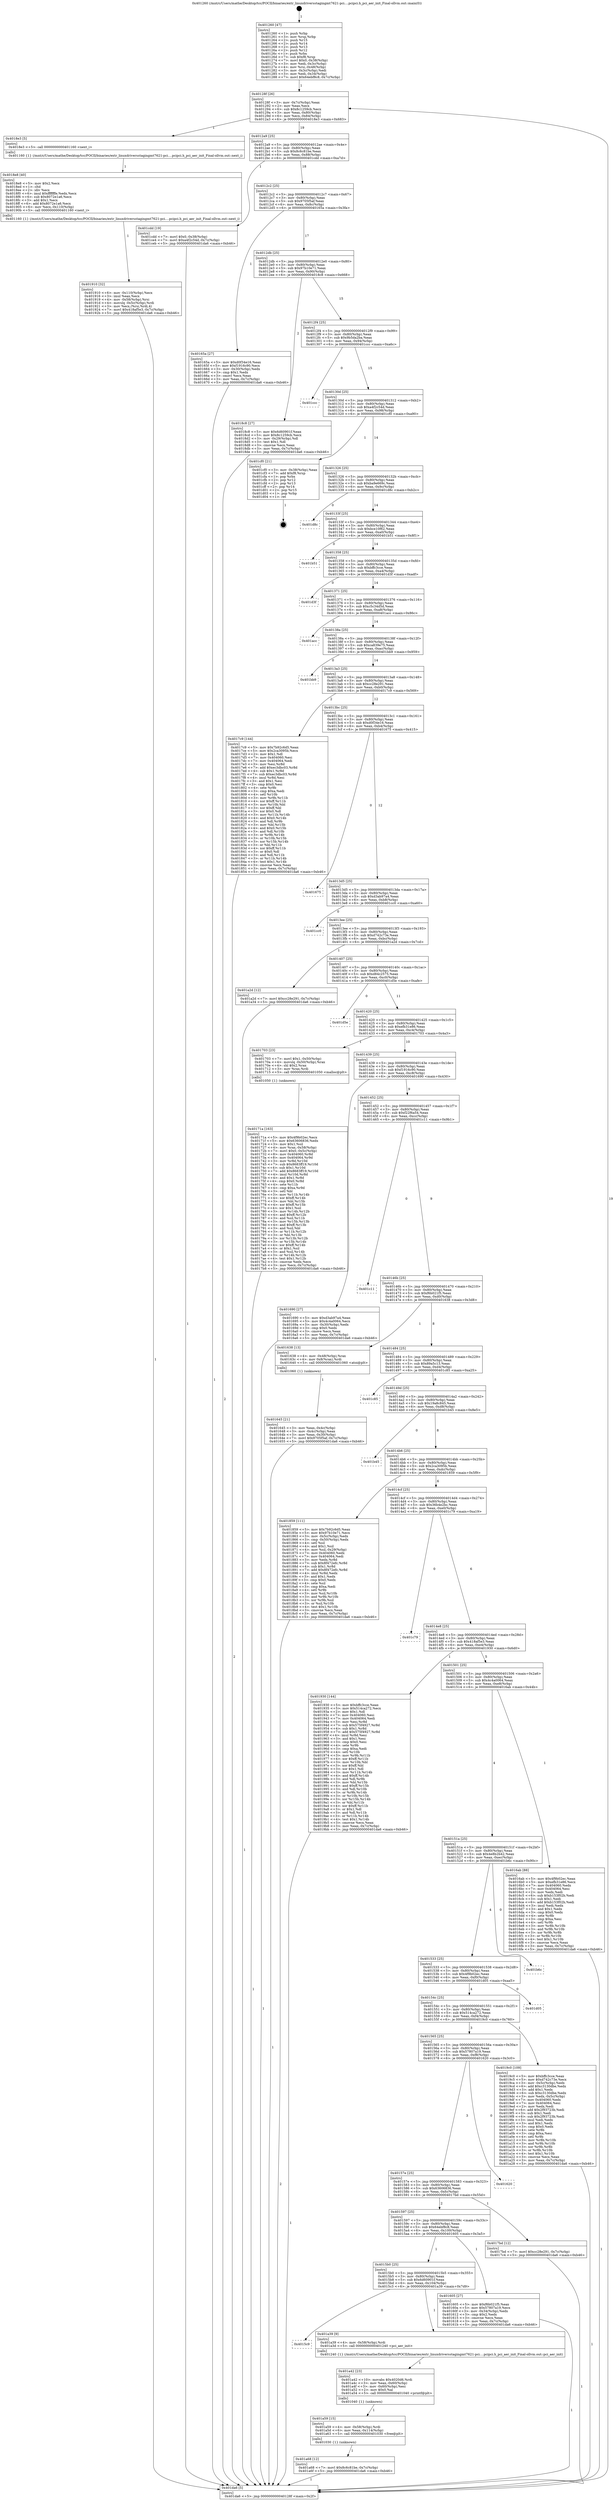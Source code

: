 digraph "0x401260" {
  label = "0x401260 (/mnt/c/Users/mathe/Desktop/tcc/POCII/binaries/extr_linuxdriversstagingmt7621-pci....pcipci.h_pci_aer_init_Final-ollvm.out::main(0))"
  labelloc = "t"
  node[shape=record]

  Entry [label="",width=0.3,height=0.3,shape=circle,fillcolor=black,style=filled]
  "0x40128f" [label="{
     0x40128f [26]\l
     | [instrs]\l
     &nbsp;&nbsp;0x40128f \<+3\>: mov -0x7c(%rbp),%eax\l
     &nbsp;&nbsp;0x401292 \<+2\>: mov %eax,%ecx\l
     &nbsp;&nbsp;0x401294 \<+6\>: sub $0x8c1259cb,%ecx\l
     &nbsp;&nbsp;0x40129a \<+3\>: mov %eax,-0x80(%rbp)\l
     &nbsp;&nbsp;0x40129d \<+6\>: mov %ecx,-0x84(%rbp)\l
     &nbsp;&nbsp;0x4012a3 \<+6\>: je 00000000004018e3 \<main+0x683\>\l
  }"]
  "0x4018e3" [label="{
     0x4018e3 [5]\l
     | [instrs]\l
     &nbsp;&nbsp;0x4018e3 \<+5\>: call 0000000000401160 \<next_i\>\l
     | [calls]\l
     &nbsp;&nbsp;0x401160 \{1\} (/mnt/c/Users/mathe/Desktop/tcc/POCII/binaries/extr_linuxdriversstagingmt7621-pci....pcipci.h_pci_aer_init_Final-ollvm.out::next_i)\l
  }"]
  "0x4012a9" [label="{
     0x4012a9 [25]\l
     | [instrs]\l
     &nbsp;&nbsp;0x4012a9 \<+5\>: jmp 00000000004012ae \<main+0x4e\>\l
     &nbsp;&nbsp;0x4012ae \<+3\>: mov -0x80(%rbp),%eax\l
     &nbsp;&nbsp;0x4012b1 \<+5\>: sub $0x8c6c81be,%eax\l
     &nbsp;&nbsp;0x4012b6 \<+6\>: mov %eax,-0x88(%rbp)\l
     &nbsp;&nbsp;0x4012bc \<+6\>: je 0000000000401cdd \<main+0xa7d\>\l
  }"]
  Exit [label="",width=0.3,height=0.3,shape=circle,fillcolor=black,style=filled,peripheries=2]
  "0x401cdd" [label="{
     0x401cdd [19]\l
     | [instrs]\l
     &nbsp;&nbsp;0x401cdd \<+7\>: movl $0x0,-0x38(%rbp)\l
     &nbsp;&nbsp;0x401ce4 \<+7\>: movl $0xa4f2c54d,-0x7c(%rbp)\l
     &nbsp;&nbsp;0x401ceb \<+5\>: jmp 0000000000401da6 \<main+0xb46\>\l
  }"]
  "0x4012c2" [label="{
     0x4012c2 [25]\l
     | [instrs]\l
     &nbsp;&nbsp;0x4012c2 \<+5\>: jmp 00000000004012c7 \<main+0x67\>\l
     &nbsp;&nbsp;0x4012c7 \<+3\>: mov -0x80(%rbp),%eax\l
     &nbsp;&nbsp;0x4012ca \<+5\>: sub $0x9705f5af,%eax\l
     &nbsp;&nbsp;0x4012cf \<+6\>: mov %eax,-0x8c(%rbp)\l
     &nbsp;&nbsp;0x4012d5 \<+6\>: je 000000000040165a \<main+0x3fa\>\l
  }"]
  "0x401a68" [label="{
     0x401a68 [12]\l
     | [instrs]\l
     &nbsp;&nbsp;0x401a68 \<+7\>: movl $0x8c6c81be,-0x7c(%rbp)\l
     &nbsp;&nbsp;0x401a6f \<+5\>: jmp 0000000000401da6 \<main+0xb46\>\l
  }"]
  "0x40165a" [label="{
     0x40165a [27]\l
     | [instrs]\l
     &nbsp;&nbsp;0x40165a \<+5\>: mov $0xd0f34e16,%eax\l
     &nbsp;&nbsp;0x40165f \<+5\>: mov $0xf1916c90,%ecx\l
     &nbsp;&nbsp;0x401664 \<+3\>: mov -0x30(%rbp),%edx\l
     &nbsp;&nbsp;0x401667 \<+3\>: cmp $0x1,%edx\l
     &nbsp;&nbsp;0x40166a \<+3\>: cmovl %ecx,%eax\l
     &nbsp;&nbsp;0x40166d \<+3\>: mov %eax,-0x7c(%rbp)\l
     &nbsp;&nbsp;0x401670 \<+5\>: jmp 0000000000401da6 \<main+0xb46\>\l
  }"]
  "0x4012db" [label="{
     0x4012db [25]\l
     | [instrs]\l
     &nbsp;&nbsp;0x4012db \<+5\>: jmp 00000000004012e0 \<main+0x80\>\l
     &nbsp;&nbsp;0x4012e0 \<+3\>: mov -0x80(%rbp),%eax\l
     &nbsp;&nbsp;0x4012e3 \<+5\>: sub $0x97b10e71,%eax\l
     &nbsp;&nbsp;0x4012e8 \<+6\>: mov %eax,-0x90(%rbp)\l
     &nbsp;&nbsp;0x4012ee \<+6\>: je 00000000004018c8 \<main+0x668\>\l
  }"]
  "0x401a59" [label="{
     0x401a59 [15]\l
     | [instrs]\l
     &nbsp;&nbsp;0x401a59 \<+4\>: mov -0x58(%rbp),%rdi\l
     &nbsp;&nbsp;0x401a5d \<+6\>: mov %eax,-0x114(%rbp)\l
     &nbsp;&nbsp;0x401a63 \<+5\>: call 0000000000401030 \<free@plt\>\l
     | [calls]\l
     &nbsp;&nbsp;0x401030 \{1\} (unknown)\l
  }"]
  "0x4018c8" [label="{
     0x4018c8 [27]\l
     | [instrs]\l
     &nbsp;&nbsp;0x4018c8 \<+5\>: mov $0x6d60901f,%eax\l
     &nbsp;&nbsp;0x4018cd \<+5\>: mov $0x8c1259cb,%ecx\l
     &nbsp;&nbsp;0x4018d2 \<+3\>: mov -0x29(%rbp),%dl\l
     &nbsp;&nbsp;0x4018d5 \<+3\>: test $0x1,%dl\l
     &nbsp;&nbsp;0x4018d8 \<+3\>: cmovne %ecx,%eax\l
     &nbsp;&nbsp;0x4018db \<+3\>: mov %eax,-0x7c(%rbp)\l
     &nbsp;&nbsp;0x4018de \<+5\>: jmp 0000000000401da6 \<main+0xb46\>\l
  }"]
  "0x4012f4" [label="{
     0x4012f4 [25]\l
     | [instrs]\l
     &nbsp;&nbsp;0x4012f4 \<+5\>: jmp 00000000004012f9 \<main+0x99\>\l
     &nbsp;&nbsp;0x4012f9 \<+3\>: mov -0x80(%rbp),%eax\l
     &nbsp;&nbsp;0x4012fc \<+5\>: sub $0x9b5da2ba,%eax\l
     &nbsp;&nbsp;0x401301 \<+6\>: mov %eax,-0x94(%rbp)\l
     &nbsp;&nbsp;0x401307 \<+6\>: je 0000000000401ccc \<main+0xa6c\>\l
  }"]
  "0x401a42" [label="{
     0x401a42 [23]\l
     | [instrs]\l
     &nbsp;&nbsp;0x401a42 \<+10\>: movabs $0x4020d6,%rdi\l
     &nbsp;&nbsp;0x401a4c \<+3\>: mov %eax,-0x60(%rbp)\l
     &nbsp;&nbsp;0x401a4f \<+3\>: mov -0x60(%rbp),%esi\l
     &nbsp;&nbsp;0x401a52 \<+2\>: mov $0x0,%al\l
     &nbsp;&nbsp;0x401a54 \<+5\>: call 0000000000401040 \<printf@plt\>\l
     | [calls]\l
     &nbsp;&nbsp;0x401040 \{1\} (unknown)\l
  }"]
  "0x401ccc" [label="{
     0x401ccc\l
  }", style=dashed]
  "0x40130d" [label="{
     0x40130d [25]\l
     | [instrs]\l
     &nbsp;&nbsp;0x40130d \<+5\>: jmp 0000000000401312 \<main+0xb2\>\l
     &nbsp;&nbsp;0x401312 \<+3\>: mov -0x80(%rbp),%eax\l
     &nbsp;&nbsp;0x401315 \<+5\>: sub $0xa4f2c54d,%eax\l
     &nbsp;&nbsp;0x40131a \<+6\>: mov %eax,-0x98(%rbp)\l
     &nbsp;&nbsp;0x401320 \<+6\>: je 0000000000401cf0 \<main+0xa90\>\l
  }"]
  "0x4015c9" [label="{
     0x4015c9\l
  }", style=dashed]
  "0x401cf0" [label="{
     0x401cf0 [21]\l
     | [instrs]\l
     &nbsp;&nbsp;0x401cf0 \<+3\>: mov -0x38(%rbp),%eax\l
     &nbsp;&nbsp;0x401cf3 \<+7\>: add $0xf8,%rsp\l
     &nbsp;&nbsp;0x401cfa \<+1\>: pop %rbx\l
     &nbsp;&nbsp;0x401cfb \<+2\>: pop %r12\l
     &nbsp;&nbsp;0x401cfd \<+2\>: pop %r13\l
     &nbsp;&nbsp;0x401cff \<+2\>: pop %r14\l
     &nbsp;&nbsp;0x401d01 \<+2\>: pop %r15\l
     &nbsp;&nbsp;0x401d03 \<+1\>: pop %rbp\l
     &nbsp;&nbsp;0x401d04 \<+1\>: ret\l
  }"]
  "0x401326" [label="{
     0x401326 [25]\l
     | [instrs]\l
     &nbsp;&nbsp;0x401326 \<+5\>: jmp 000000000040132b \<main+0xcb\>\l
     &nbsp;&nbsp;0x40132b \<+3\>: mov -0x80(%rbp),%eax\l
     &nbsp;&nbsp;0x40132e \<+5\>: sub $0xba9e669c,%eax\l
     &nbsp;&nbsp;0x401333 \<+6\>: mov %eax,-0x9c(%rbp)\l
     &nbsp;&nbsp;0x401339 \<+6\>: je 0000000000401d8c \<main+0xb2c\>\l
  }"]
  "0x401a39" [label="{
     0x401a39 [9]\l
     | [instrs]\l
     &nbsp;&nbsp;0x401a39 \<+4\>: mov -0x58(%rbp),%rdi\l
     &nbsp;&nbsp;0x401a3d \<+5\>: call 0000000000401240 \<pci_aer_init\>\l
     | [calls]\l
     &nbsp;&nbsp;0x401240 \{1\} (/mnt/c/Users/mathe/Desktop/tcc/POCII/binaries/extr_linuxdriversstagingmt7621-pci....pcipci.h_pci_aer_init_Final-ollvm.out::pci_aer_init)\l
  }"]
  "0x401d8c" [label="{
     0x401d8c\l
  }", style=dashed]
  "0x40133f" [label="{
     0x40133f [25]\l
     | [instrs]\l
     &nbsp;&nbsp;0x40133f \<+5\>: jmp 0000000000401344 \<main+0xe4\>\l
     &nbsp;&nbsp;0x401344 \<+3\>: mov -0x80(%rbp),%eax\l
     &nbsp;&nbsp;0x401347 \<+5\>: sub $0xbce10f62,%eax\l
     &nbsp;&nbsp;0x40134c \<+6\>: mov %eax,-0xa0(%rbp)\l
     &nbsp;&nbsp;0x401352 \<+6\>: je 0000000000401b51 \<main+0x8f1\>\l
  }"]
  "0x401910" [label="{
     0x401910 [32]\l
     | [instrs]\l
     &nbsp;&nbsp;0x401910 \<+6\>: mov -0x110(%rbp),%ecx\l
     &nbsp;&nbsp;0x401916 \<+3\>: imul %eax,%ecx\l
     &nbsp;&nbsp;0x401919 \<+4\>: mov -0x58(%rbp),%rsi\l
     &nbsp;&nbsp;0x40191d \<+4\>: movslq -0x5c(%rbp),%rdi\l
     &nbsp;&nbsp;0x401921 \<+3\>: mov %ecx,(%rsi,%rdi,4)\l
     &nbsp;&nbsp;0x401924 \<+7\>: movl $0x418af5e3,-0x7c(%rbp)\l
     &nbsp;&nbsp;0x40192b \<+5\>: jmp 0000000000401da6 \<main+0xb46\>\l
  }"]
  "0x401b51" [label="{
     0x401b51\l
  }", style=dashed]
  "0x401358" [label="{
     0x401358 [25]\l
     | [instrs]\l
     &nbsp;&nbsp;0x401358 \<+5\>: jmp 000000000040135d \<main+0xfd\>\l
     &nbsp;&nbsp;0x40135d \<+3\>: mov -0x80(%rbp),%eax\l
     &nbsp;&nbsp;0x401360 \<+5\>: sub $0xbffc3cce,%eax\l
     &nbsp;&nbsp;0x401365 \<+6\>: mov %eax,-0xa4(%rbp)\l
     &nbsp;&nbsp;0x40136b \<+6\>: je 0000000000401d3f \<main+0xadf\>\l
  }"]
  "0x4018e8" [label="{
     0x4018e8 [40]\l
     | [instrs]\l
     &nbsp;&nbsp;0x4018e8 \<+5\>: mov $0x2,%ecx\l
     &nbsp;&nbsp;0x4018ed \<+1\>: cltd\l
     &nbsp;&nbsp;0x4018ee \<+2\>: idiv %ecx\l
     &nbsp;&nbsp;0x4018f0 \<+6\>: imul $0xfffffffe,%edx,%ecx\l
     &nbsp;&nbsp;0x4018f6 \<+6\>: sub $0x8072e1a6,%ecx\l
     &nbsp;&nbsp;0x4018fc \<+3\>: add $0x1,%ecx\l
     &nbsp;&nbsp;0x4018ff \<+6\>: add $0x8072e1a6,%ecx\l
     &nbsp;&nbsp;0x401905 \<+6\>: mov %ecx,-0x110(%rbp)\l
     &nbsp;&nbsp;0x40190b \<+5\>: call 0000000000401160 \<next_i\>\l
     | [calls]\l
     &nbsp;&nbsp;0x401160 \{1\} (/mnt/c/Users/mathe/Desktop/tcc/POCII/binaries/extr_linuxdriversstagingmt7621-pci....pcipci.h_pci_aer_init_Final-ollvm.out::next_i)\l
  }"]
  "0x401d3f" [label="{
     0x401d3f\l
  }", style=dashed]
  "0x401371" [label="{
     0x401371 [25]\l
     | [instrs]\l
     &nbsp;&nbsp;0x401371 \<+5\>: jmp 0000000000401376 \<main+0x116\>\l
     &nbsp;&nbsp;0x401376 \<+3\>: mov -0x80(%rbp),%eax\l
     &nbsp;&nbsp;0x401379 \<+5\>: sub $0xc5c34d5d,%eax\l
     &nbsp;&nbsp;0x40137e \<+6\>: mov %eax,-0xa8(%rbp)\l
     &nbsp;&nbsp;0x401384 \<+6\>: je 0000000000401acc \<main+0x86c\>\l
  }"]
  "0x40171a" [label="{
     0x40171a [163]\l
     | [instrs]\l
     &nbsp;&nbsp;0x40171a \<+5\>: mov $0x4f9b02ec,%ecx\l
     &nbsp;&nbsp;0x40171f \<+5\>: mov $0x63606836,%edx\l
     &nbsp;&nbsp;0x401724 \<+3\>: mov $0x1,%sil\l
     &nbsp;&nbsp;0x401727 \<+4\>: mov %rax,-0x58(%rbp)\l
     &nbsp;&nbsp;0x40172b \<+7\>: movl $0x0,-0x5c(%rbp)\l
     &nbsp;&nbsp;0x401732 \<+8\>: mov 0x404060,%r8d\l
     &nbsp;&nbsp;0x40173a \<+8\>: mov 0x404064,%r9d\l
     &nbsp;&nbsp;0x401742 \<+3\>: mov %r8d,%r10d\l
     &nbsp;&nbsp;0x401745 \<+7\>: sub $0x8683ff19,%r10d\l
     &nbsp;&nbsp;0x40174c \<+4\>: sub $0x1,%r10d\l
     &nbsp;&nbsp;0x401750 \<+7\>: add $0x8683ff19,%r10d\l
     &nbsp;&nbsp;0x401757 \<+4\>: imul %r10d,%r8d\l
     &nbsp;&nbsp;0x40175b \<+4\>: and $0x1,%r8d\l
     &nbsp;&nbsp;0x40175f \<+4\>: cmp $0x0,%r8d\l
     &nbsp;&nbsp;0x401763 \<+4\>: sete %r11b\l
     &nbsp;&nbsp;0x401767 \<+4\>: cmp $0xa,%r9d\l
     &nbsp;&nbsp;0x40176b \<+3\>: setl %bl\l
     &nbsp;&nbsp;0x40176e \<+3\>: mov %r11b,%r14b\l
     &nbsp;&nbsp;0x401771 \<+4\>: xor $0xff,%r14b\l
     &nbsp;&nbsp;0x401775 \<+3\>: mov %bl,%r15b\l
     &nbsp;&nbsp;0x401778 \<+4\>: xor $0xff,%r15b\l
     &nbsp;&nbsp;0x40177c \<+4\>: xor $0x1,%sil\l
     &nbsp;&nbsp;0x401780 \<+3\>: mov %r14b,%r12b\l
     &nbsp;&nbsp;0x401783 \<+4\>: and $0xff,%r12b\l
     &nbsp;&nbsp;0x401787 \<+3\>: and %sil,%r11b\l
     &nbsp;&nbsp;0x40178a \<+3\>: mov %r15b,%r13b\l
     &nbsp;&nbsp;0x40178d \<+4\>: and $0xff,%r13b\l
     &nbsp;&nbsp;0x401791 \<+3\>: and %sil,%bl\l
     &nbsp;&nbsp;0x401794 \<+3\>: or %r11b,%r12b\l
     &nbsp;&nbsp;0x401797 \<+3\>: or %bl,%r13b\l
     &nbsp;&nbsp;0x40179a \<+3\>: xor %r13b,%r12b\l
     &nbsp;&nbsp;0x40179d \<+3\>: or %r15b,%r14b\l
     &nbsp;&nbsp;0x4017a0 \<+4\>: xor $0xff,%r14b\l
     &nbsp;&nbsp;0x4017a4 \<+4\>: or $0x1,%sil\l
     &nbsp;&nbsp;0x4017a8 \<+3\>: and %sil,%r14b\l
     &nbsp;&nbsp;0x4017ab \<+3\>: or %r14b,%r12b\l
     &nbsp;&nbsp;0x4017ae \<+4\>: test $0x1,%r12b\l
     &nbsp;&nbsp;0x4017b2 \<+3\>: cmovne %edx,%ecx\l
     &nbsp;&nbsp;0x4017b5 \<+3\>: mov %ecx,-0x7c(%rbp)\l
     &nbsp;&nbsp;0x4017b8 \<+5\>: jmp 0000000000401da6 \<main+0xb46\>\l
  }"]
  "0x401acc" [label="{
     0x401acc\l
  }", style=dashed]
  "0x40138a" [label="{
     0x40138a [25]\l
     | [instrs]\l
     &nbsp;&nbsp;0x40138a \<+5\>: jmp 000000000040138f \<main+0x12f\>\l
     &nbsp;&nbsp;0x40138f \<+3\>: mov -0x80(%rbp),%eax\l
     &nbsp;&nbsp;0x401392 \<+5\>: sub $0xca839e75,%eax\l
     &nbsp;&nbsp;0x401397 \<+6\>: mov %eax,-0xac(%rbp)\l
     &nbsp;&nbsp;0x40139d \<+6\>: je 0000000000401bb9 \<main+0x959\>\l
  }"]
  "0x401645" [label="{
     0x401645 [21]\l
     | [instrs]\l
     &nbsp;&nbsp;0x401645 \<+3\>: mov %eax,-0x4c(%rbp)\l
     &nbsp;&nbsp;0x401648 \<+3\>: mov -0x4c(%rbp),%eax\l
     &nbsp;&nbsp;0x40164b \<+3\>: mov %eax,-0x30(%rbp)\l
     &nbsp;&nbsp;0x40164e \<+7\>: movl $0x9705f5af,-0x7c(%rbp)\l
     &nbsp;&nbsp;0x401655 \<+5\>: jmp 0000000000401da6 \<main+0xb46\>\l
  }"]
  "0x401bb9" [label="{
     0x401bb9\l
  }", style=dashed]
  "0x4013a3" [label="{
     0x4013a3 [25]\l
     | [instrs]\l
     &nbsp;&nbsp;0x4013a3 \<+5\>: jmp 00000000004013a8 \<main+0x148\>\l
     &nbsp;&nbsp;0x4013a8 \<+3\>: mov -0x80(%rbp),%eax\l
     &nbsp;&nbsp;0x4013ab \<+5\>: sub $0xcc28e291,%eax\l
     &nbsp;&nbsp;0x4013b0 \<+6\>: mov %eax,-0xb0(%rbp)\l
     &nbsp;&nbsp;0x4013b6 \<+6\>: je 00000000004017c9 \<main+0x569\>\l
  }"]
  "0x401260" [label="{
     0x401260 [47]\l
     | [instrs]\l
     &nbsp;&nbsp;0x401260 \<+1\>: push %rbp\l
     &nbsp;&nbsp;0x401261 \<+3\>: mov %rsp,%rbp\l
     &nbsp;&nbsp;0x401264 \<+2\>: push %r15\l
     &nbsp;&nbsp;0x401266 \<+2\>: push %r14\l
     &nbsp;&nbsp;0x401268 \<+2\>: push %r13\l
     &nbsp;&nbsp;0x40126a \<+2\>: push %r12\l
     &nbsp;&nbsp;0x40126c \<+1\>: push %rbx\l
     &nbsp;&nbsp;0x40126d \<+7\>: sub $0xf8,%rsp\l
     &nbsp;&nbsp;0x401274 \<+7\>: movl $0x0,-0x38(%rbp)\l
     &nbsp;&nbsp;0x40127b \<+3\>: mov %edi,-0x3c(%rbp)\l
     &nbsp;&nbsp;0x40127e \<+4\>: mov %rsi,-0x48(%rbp)\l
     &nbsp;&nbsp;0x401282 \<+3\>: mov -0x3c(%rbp),%edi\l
     &nbsp;&nbsp;0x401285 \<+3\>: mov %edi,-0x34(%rbp)\l
     &nbsp;&nbsp;0x401288 \<+7\>: movl $0x64ebf8c8,-0x7c(%rbp)\l
  }"]
  "0x4017c9" [label="{
     0x4017c9 [144]\l
     | [instrs]\l
     &nbsp;&nbsp;0x4017c9 \<+5\>: mov $0x7b92c6d5,%eax\l
     &nbsp;&nbsp;0x4017ce \<+5\>: mov $0x2ca3095b,%ecx\l
     &nbsp;&nbsp;0x4017d3 \<+2\>: mov $0x1,%dl\l
     &nbsp;&nbsp;0x4017d5 \<+7\>: mov 0x404060,%esi\l
     &nbsp;&nbsp;0x4017dc \<+7\>: mov 0x404064,%edi\l
     &nbsp;&nbsp;0x4017e3 \<+3\>: mov %esi,%r8d\l
     &nbsp;&nbsp;0x4017e6 \<+7\>: add $0xec3dbc03,%r8d\l
     &nbsp;&nbsp;0x4017ed \<+4\>: sub $0x1,%r8d\l
     &nbsp;&nbsp;0x4017f1 \<+7\>: sub $0xec3dbc03,%r8d\l
     &nbsp;&nbsp;0x4017f8 \<+4\>: imul %r8d,%esi\l
     &nbsp;&nbsp;0x4017fc \<+3\>: and $0x1,%esi\l
     &nbsp;&nbsp;0x4017ff \<+3\>: cmp $0x0,%esi\l
     &nbsp;&nbsp;0x401802 \<+4\>: sete %r9b\l
     &nbsp;&nbsp;0x401806 \<+3\>: cmp $0xa,%edi\l
     &nbsp;&nbsp;0x401809 \<+4\>: setl %r10b\l
     &nbsp;&nbsp;0x40180d \<+3\>: mov %r9b,%r11b\l
     &nbsp;&nbsp;0x401810 \<+4\>: xor $0xff,%r11b\l
     &nbsp;&nbsp;0x401814 \<+3\>: mov %r10b,%bl\l
     &nbsp;&nbsp;0x401817 \<+3\>: xor $0xff,%bl\l
     &nbsp;&nbsp;0x40181a \<+3\>: xor $0x0,%dl\l
     &nbsp;&nbsp;0x40181d \<+3\>: mov %r11b,%r14b\l
     &nbsp;&nbsp;0x401820 \<+4\>: and $0x0,%r14b\l
     &nbsp;&nbsp;0x401824 \<+3\>: and %dl,%r9b\l
     &nbsp;&nbsp;0x401827 \<+3\>: mov %bl,%r15b\l
     &nbsp;&nbsp;0x40182a \<+4\>: and $0x0,%r15b\l
     &nbsp;&nbsp;0x40182e \<+3\>: and %dl,%r10b\l
     &nbsp;&nbsp;0x401831 \<+3\>: or %r9b,%r14b\l
     &nbsp;&nbsp;0x401834 \<+3\>: or %r10b,%r15b\l
     &nbsp;&nbsp;0x401837 \<+3\>: xor %r15b,%r14b\l
     &nbsp;&nbsp;0x40183a \<+3\>: or %bl,%r11b\l
     &nbsp;&nbsp;0x40183d \<+4\>: xor $0xff,%r11b\l
     &nbsp;&nbsp;0x401841 \<+3\>: or $0x0,%dl\l
     &nbsp;&nbsp;0x401844 \<+3\>: and %dl,%r11b\l
     &nbsp;&nbsp;0x401847 \<+3\>: or %r11b,%r14b\l
     &nbsp;&nbsp;0x40184a \<+4\>: test $0x1,%r14b\l
     &nbsp;&nbsp;0x40184e \<+3\>: cmovne %ecx,%eax\l
     &nbsp;&nbsp;0x401851 \<+3\>: mov %eax,-0x7c(%rbp)\l
     &nbsp;&nbsp;0x401854 \<+5\>: jmp 0000000000401da6 \<main+0xb46\>\l
  }"]
  "0x4013bc" [label="{
     0x4013bc [25]\l
     | [instrs]\l
     &nbsp;&nbsp;0x4013bc \<+5\>: jmp 00000000004013c1 \<main+0x161\>\l
     &nbsp;&nbsp;0x4013c1 \<+3\>: mov -0x80(%rbp),%eax\l
     &nbsp;&nbsp;0x4013c4 \<+5\>: sub $0xd0f34e16,%eax\l
     &nbsp;&nbsp;0x4013c9 \<+6\>: mov %eax,-0xb4(%rbp)\l
     &nbsp;&nbsp;0x4013cf \<+6\>: je 0000000000401675 \<main+0x415\>\l
  }"]
  "0x401da6" [label="{
     0x401da6 [5]\l
     | [instrs]\l
     &nbsp;&nbsp;0x401da6 \<+5\>: jmp 000000000040128f \<main+0x2f\>\l
  }"]
  "0x401675" [label="{
     0x401675\l
  }", style=dashed]
  "0x4013d5" [label="{
     0x4013d5 [25]\l
     | [instrs]\l
     &nbsp;&nbsp;0x4013d5 \<+5\>: jmp 00000000004013da \<main+0x17a\>\l
     &nbsp;&nbsp;0x4013da \<+3\>: mov -0x80(%rbp),%eax\l
     &nbsp;&nbsp;0x4013dd \<+5\>: sub $0xd3ab97a4,%eax\l
     &nbsp;&nbsp;0x4013e2 \<+6\>: mov %eax,-0xb8(%rbp)\l
     &nbsp;&nbsp;0x4013e8 \<+6\>: je 0000000000401cc0 \<main+0xa60\>\l
  }"]
  "0x4015b0" [label="{
     0x4015b0 [25]\l
     | [instrs]\l
     &nbsp;&nbsp;0x4015b0 \<+5\>: jmp 00000000004015b5 \<main+0x355\>\l
     &nbsp;&nbsp;0x4015b5 \<+3\>: mov -0x80(%rbp),%eax\l
     &nbsp;&nbsp;0x4015b8 \<+5\>: sub $0x6d60901f,%eax\l
     &nbsp;&nbsp;0x4015bd \<+6\>: mov %eax,-0x104(%rbp)\l
     &nbsp;&nbsp;0x4015c3 \<+6\>: je 0000000000401a39 \<main+0x7d9\>\l
  }"]
  "0x401cc0" [label="{
     0x401cc0\l
  }", style=dashed]
  "0x4013ee" [label="{
     0x4013ee [25]\l
     | [instrs]\l
     &nbsp;&nbsp;0x4013ee \<+5\>: jmp 00000000004013f3 \<main+0x193\>\l
     &nbsp;&nbsp;0x4013f3 \<+3\>: mov -0x80(%rbp),%eax\l
     &nbsp;&nbsp;0x4013f6 \<+5\>: sub $0xd742c73e,%eax\l
     &nbsp;&nbsp;0x4013fb \<+6\>: mov %eax,-0xbc(%rbp)\l
     &nbsp;&nbsp;0x401401 \<+6\>: je 0000000000401a2d \<main+0x7cd\>\l
  }"]
  "0x401605" [label="{
     0x401605 [27]\l
     | [instrs]\l
     &nbsp;&nbsp;0x401605 \<+5\>: mov $0xf6b021f5,%eax\l
     &nbsp;&nbsp;0x40160a \<+5\>: mov $0x57807a19,%ecx\l
     &nbsp;&nbsp;0x40160f \<+3\>: mov -0x34(%rbp),%edx\l
     &nbsp;&nbsp;0x401612 \<+3\>: cmp $0x2,%edx\l
     &nbsp;&nbsp;0x401615 \<+3\>: cmovne %ecx,%eax\l
     &nbsp;&nbsp;0x401618 \<+3\>: mov %eax,-0x7c(%rbp)\l
     &nbsp;&nbsp;0x40161b \<+5\>: jmp 0000000000401da6 \<main+0xb46\>\l
  }"]
  "0x401a2d" [label="{
     0x401a2d [12]\l
     | [instrs]\l
     &nbsp;&nbsp;0x401a2d \<+7\>: movl $0xcc28e291,-0x7c(%rbp)\l
     &nbsp;&nbsp;0x401a34 \<+5\>: jmp 0000000000401da6 \<main+0xb46\>\l
  }"]
  "0x401407" [label="{
     0x401407 [25]\l
     | [instrs]\l
     &nbsp;&nbsp;0x401407 \<+5\>: jmp 000000000040140c \<main+0x1ac\>\l
     &nbsp;&nbsp;0x40140c \<+3\>: mov -0x80(%rbp),%eax\l
     &nbsp;&nbsp;0x40140f \<+5\>: sub $0xd84c2575,%eax\l
     &nbsp;&nbsp;0x401414 \<+6\>: mov %eax,-0xc0(%rbp)\l
     &nbsp;&nbsp;0x40141a \<+6\>: je 0000000000401d5e \<main+0xafe\>\l
  }"]
  "0x401597" [label="{
     0x401597 [25]\l
     | [instrs]\l
     &nbsp;&nbsp;0x401597 \<+5\>: jmp 000000000040159c \<main+0x33c\>\l
     &nbsp;&nbsp;0x40159c \<+3\>: mov -0x80(%rbp),%eax\l
     &nbsp;&nbsp;0x40159f \<+5\>: sub $0x64ebf8c8,%eax\l
     &nbsp;&nbsp;0x4015a4 \<+6\>: mov %eax,-0x100(%rbp)\l
     &nbsp;&nbsp;0x4015aa \<+6\>: je 0000000000401605 \<main+0x3a5\>\l
  }"]
  "0x401d5e" [label="{
     0x401d5e\l
  }", style=dashed]
  "0x401420" [label="{
     0x401420 [25]\l
     | [instrs]\l
     &nbsp;&nbsp;0x401420 \<+5\>: jmp 0000000000401425 \<main+0x1c5\>\l
     &nbsp;&nbsp;0x401425 \<+3\>: mov -0x80(%rbp),%eax\l
     &nbsp;&nbsp;0x401428 \<+5\>: sub $0xefb31e86,%eax\l
     &nbsp;&nbsp;0x40142d \<+6\>: mov %eax,-0xc4(%rbp)\l
     &nbsp;&nbsp;0x401433 \<+6\>: je 0000000000401703 \<main+0x4a3\>\l
  }"]
  "0x4017bd" [label="{
     0x4017bd [12]\l
     | [instrs]\l
     &nbsp;&nbsp;0x4017bd \<+7\>: movl $0xcc28e291,-0x7c(%rbp)\l
     &nbsp;&nbsp;0x4017c4 \<+5\>: jmp 0000000000401da6 \<main+0xb46\>\l
  }"]
  "0x401703" [label="{
     0x401703 [23]\l
     | [instrs]\l
     &nbsp;&nbsp;0x401703 \<+7\>: movl $0x1,-0x50(%rbp)\l
     &nbsp;&nbsp;0x40170a \<+4\>: movslq -0x50(%rbp),%rax\l
     &nbsp;&nbsp;0x40170e \<+4\>: shl $0x2,%rax\l
     &nbsp;&nbsp;0x401712 \<+3\>: mov %rax,%rdi\l
     &nbsp;&nbsp;0x401715 \<+5\>: call 0000000000401050 \<malloc@plt\>\l
     | [calls]\l
     &nbsp;&nbsp;0x401050 \{1\} (unknown)\l
  }"]
  "0x401439" [label="{
     0x401439 [25]\l
     | [instrs]\l
     &nbsp;&nbsp;0x401439 \<+5\>: jmp 000000000040143e \<main+0x1de\>\l
     &nbsp;&nbsp;0x40143e \<+3\>: mov -0x80(%rbp),%eax\l
     &nbsp;&nbsp;0x401441 \<+5\>: sub $0xf1916c90,%eax\l
     &nbsp;&nbsp;0x401446 \<+6\>: mov %eax,-0xc8(%rbp)\l
     &nbsp;&nbsp;0x40144c \<+6\>: je 0000000000401690 \<main+0x430\>\l
  }"]
  "0x40157e" [label="{
     0x40157e [25]\l
     | [instrs]\l
     &nbsp;&nbsp;0x40157e \<+5\>: jmp 0000000000401583 \<main+0x323\>\l
     &nbsp;&nbsp;0x401583 \<+3\>: mov -0x80(%rbp),%eax\l
     &nbsp;&nbsp;0x401586 \<+5\>: sub $0x63606836,%eax\l
     &nbsp;&nbsp;0x40158b \<+6\>: mov %eax,-0xfc(%rbp)\l
     &nbsp;&nbsp;0x401591 \<+6\>: je 00000000004017bd \<main+0x55d\>\l
  }"]
  "0x401690" [label="{
     0x401690 [27]\l
     | [instrs]\l
     &nbsp;&nbsp;0x401690 \<+5\>: mov $0xd3ab97a4,%eax\l
     &nbsp;&nbsp;0x401695 \<+5\>: mov $0x4c4a0064,%ecx\l
     &nbsp;&nbsp;0x40169a \<+3\>: mov -0x30(%rbp),%edx\l
     &nbsp;&nbsp;0x40169d \<+3\>: cmp $0x0,%edx\l
     &nbsp;&nbsp;0x4016a0 \<+3\>: cmove %ecx,%eax\l
     &nbsp;&nbsp;0x4016a3 \<+3\>: mov %eax,-0x7c(%rbp)\l
     &nbsp;&nbsp;0x4016a6 \<+5\>: jmp 0000000000401da6 \<main+0xb46\>\l
  }"]
  "0x401452" [label="{
     0x401452 [25]\l
     | [instrs]\l
     &nbsp;&nbsp;0x401452 \<+5\>: jmp 0000000000401457 \<main+0x1f7\>\l
     &nbsp;&nbsp;0x401457 \<+3\>: mov -0x80(%rbp),%eax\l
     &nbsp;&nbsp;0x40145a \<+5\>: sub $0xf22f6a54,%eax\l
     &nbsp;&nbsp;0x40145f \<+6\>: mov %eax,-0xcc(%rbp)\l
     &nbsp;&nbsp;0x401465 \<+6\>: je 0000000000401c11 \<main+0x9b1\>\l
  }"]
  "0x401620" [label="{
     0x401620\l
  }", style=dashed]
  "0x401c11" [label="{
     0x401c11\l
  }", style=dashed]
  "0x40146b" [label="{
     0x40146b [25]\l
     | [instrs]\l
     &nbsp;&nbsp;0x40146b \<+5\>: jmp 0000000000401470 \<main+0x210\>\l
     &nbsp;&nbsp;0x401470 \<+3\>: mov -0x80(%rbp),%eax\l
     &nbsp;&nbsp;0x401473 \<+5\>: sub $0xf6b021f5,%eax\l
     &nbsp;&nbsp;0x401478 \<+6\>: mov %eax,-0xd0(%rbp)\l
     &nbsp;&nbsp;0x40147e \<+6\>: je 0000000000401638 \<main+0x3d8\>\l
  }"]
  "0x401565" [label="{
     0x401565 [25]\l
     | [instrs]\l
     &nbsp;&nbsp;0x401565 \<+5\>: jmp 000000000040156a \<main+0x30a\>\l
     &nbsp;&nbsp;0x40156a \<+3\>: mov -0x80(%rbp),%eax\l
     &nbsp;&nbsp;0x40156d \<+5\>: sub $0x57807a19,%eax\l
     &nbsp;&nbsp;0x401572 \<+6\>: mov %eax,-0xf8(%rbp)\l
     &nbsp;&nbsp;0x401578 \<+6\>: je 0000000000401620 \<main+0x3c0\>\l
  }"]
  "0x401638" [label="{
     0x401638 [13]\l
     | [instrs]\l
     &nbsp;&nbsp;0x401638 \<+4\>: mov -0x48(%rbp),%rax\l
     &nbsp;&nbsp;0x40163c \<+4\>: mov 0x8(%rax),%rdi\l
     &nbsp;&nbsp;0x401640 \<+5\>: call 0000000000401060 \<atoi@plt\>\l
     | [calls]\l
     &nbsp;&nbsp;0x401060 \{1\} (unknown)\l
  }"]
  "0x401484" [label="{
     0x401484 [25]\l
     | [instrs]\l
     &nbsp;&nbsp;0x401484 \<+5\>: jmp 0000000000401489 \<main+0x229\>\l
     &nbsp;&nbsp;0x401489 \<+3\>: mov -0x80(%rbp),%eax\l
     &nbsp;&nbsp;0x40148c \<+5\>: sub $0x89a5c13,%eax\l
     &nbsp;&nbsp;0x401491 \<+6\>: mov %eax,-0xd4(%rbp)\l
     &nbsp;&nbsp;0x401497 \<+6\>: je 0000000000401c85 \<main+0xa25\>\l
  }"]
  "0x4019c0" [label="{
     0x4019c0 [109]\l
     | [instrs]\l
     &nbsp;&nbsp;0x4019c0 \<+5\>: mov $0xbffc3cce,%eax\l
     &nbsp;&nbsp;0x4019c5 \<+5\>: mov $0xd742c73e,%ecx\l
     &nbsp;&nbsp;0x4019ca \<+3\>: mov -0x5c(%rbp),%edx\l
     &nbsp;&nbsp;0x4019cd \<+6\>: add $0xc3130dbe,%edx\l
     &nbsp;&nbsp;0x4019d3 \<+3\>: add $0x1,%edx\l
     &nbsp;&nbsp;0x4019d6 \<+6\>: sub $0xc3130dbe,%edx\l
     &nbsp;&nbsp;0x4019dc \<+3\>: mov %edx,-0x5c(%rbp)\l
     &nbsp;&nbsp;0x4019df \<+7\>: mov 0x404060,%edx\l
     &nbsp;&nbsp;0x4019e6 \<+7\>: mov 0x404064,%esi\l
     &nbsp;&nbsp;0x4019ed \<+2\>: mov %edx,%edi\l
     &nbsp;&nbsp;0x4019ef \<+6\>: add $0x2f93723b,%edi\l
     &nbsp;&nbsp;0x4019f5 \<+3\>: sub $0x1,%edi\l
     &nbsp;&nbsp;0x4019f8 \<+6\>: sub $0x2f93723b,%edi\l
     &nbsp;&nbsp;0x4019fe \<+3\>: imul %edi,%edx\l
     &nbsp;&nbsp;0x401a01 \<+3\>: and $0x1,%edx\l
     &nbsp;&nbsp;0x401a04 \<+3\>: cmp $0x0,%edx\l
     &nbsp;&nbsp;0x401a07 \<+4\>: sete %r8b\l
     &nbsp;&nbsp;0x401a0b \<+3\>: cmp $0xa,%esi\l
     &nbsp;&nbsp;0x401a0e \<+4\>: setl %r9b\l
     &nbsp;&nbsp;0x401a12 \<+3\>: mov %r8b,%r10b\l
     &nbsp;&nbsp;0x401a15 \<+3\>: and %r9b,%r10b\l
     &nbsp;&nbsp;0x401a18 \<+3\>: xor %r9b,%r8b\l
     &nbsp;&nbsp;0x401a1b \<+3\>: or %r8b,%r10b\l
     &nbsp;&nbsp;0x401a1e \<+4\>: test $0x1,%r10b\l
     &nbsp;&nbsp;0x401a22 \<+3\>: cmovne %ecx,%eax\l
     &nbsp;&nbsp;0x401a25 \<+3\>: mov %eax,-0x7c(%rbp)\l
     &nbsp;&nbsp;0x401a28 \<+5\>: jmp 0000000000401da6 \<main+0xb46\>\l
  }"]
  "0x401c85" [label="{
     0x401c85\l
  }", style=dashed]
  "0x40149d" [label="{
     0x40149d [25]\l
     | [instrs]\l
     &nbsp;&nbsp;0x40149d \<+5\>: jmp 00000000004014a2 \<main+0x242\>\l
     &nbsp;&nbsp;0x4014a2 \<+3\>: mov -0x80(%rbp),%eax\l
     &nbsp;&nbsp;0x4014a5 \<+5\>: sub $0x19a8c845,%eax\l
     &nbsp;&nbsp;0x4014aa \<+6\>: mov %eax,-0xd8(%rbp)\l
     &nbsp;&nbsp;0x4014b0 \<+6\>: je 0000000000401b45 \<main+0x8e5\>\l
  }"]
  "0x40154c" [label="{
     0x40154c [25]\l
     | [instrs]\l
     &nbsp;&nbsp;0x40154c \<+5\>: jmp 0000000000401551 \<main+0x2f1\>\l
     &nbsp;&nbsp;0x401551 \<+3\>: mov -0x80(%rbp),%eax\l
     &nbsp;&nbsp;0x401554 \<+5\>: sub $0x514ca272,%eax\l
     &nbsp;&nbsp;0x401559 \<+6\>: mov %eax,-0xf4(%rbp)\l
     &nbsp;&nbsp;0x40155f \<+6\>: je 00000000004019c0 \<main+0x760\>\l
  }"]
  "0x401b45" [label="{
     0x401b45\l
  }", style=dashed]
  "0x4014b6" [label="{
     0x4014b6 [25]\l
     | [instrs]\l
     &nbsp;&nbsp;0x4014b6 \<+5\>: jmp 00000000004014bb \<main+0x25b\>\l
     &nbsp;&nbsp;0x4014bb \<+3\>: mov -0x80(%rbp),%eax\l
     &nbsp;&nbsp;0x4014be \<+5\>: sub $0x2ca3095b,%eax\l
     &nbsp;&nbsp;0x4014c3 \<+6\>: mov %eax,-0xdc(%rbp)\l
     &nbsp;&nbsp;0x4014c9 \<+6\>: je 0000000000401859 \<main+0x5f9\>\l
  }"]
  "0x401d05" [label="{
     0x401d05\l
  }", style=dashed]
  "0x401859" [label="{
     0x401859 [111]\l
     | [instrs]\l
     &nbsp;&nbsp;0x401859 \<+5\>: mov $0x7b92c6d5,%eax\l
     &nbsp;&nbsp;0x40185e \<+5\>: mov $0x97b10e71,%ecx\l
     &nbsp;&nbsp;0x401863 \<+3\>: mov -0x5c(%rbp),%edx\l
     &nbsp;&nbsp;0x401866 \<+3\>: cmp -0x50(%rbp),%edx\l
     &nbsp;&nbsp;0x401869 \<+4\>: setl %sil\l
     &nbsp;&nbsp;0x40186d \<+4\>: and $0x1,%sil\l
     &nbsp;&nbsp;0x401871 \<+4\>: mov %sil,-0x29(%rbp)\l
     &nbsp;&nbsp;0x401875 \<+7\>: mov 0x404060,%edx\l
     &nbsp;&nbsp;0x40187c \<+7\>: mov 0x404064,%edi\l
     &nbsp;&nbsp;0x401883 \<+3\>: mov %edx,%r8d\l
     &nbsp;&nbsp;0x401886 \<+7\>: sub $0x8f472efc,%r8d\l
     &nbsp;&nbsp;0x40188d \<+4\>: sub $0x1,%r8d\l
     &nbsp;&nbsp;0x401891 \<+7\>: add $0x8f472efc,%r8d\l
     &nbsp;&nbsp;0x401898 \<+4\>: imul %r8d,%edx\l
     &nbsp;&nbsp;0x40189c \<+3\>: and $0x1,%edx\l
     &nbsp;&nbsp;0x40189f \<+3\>: cmp $0x0,%edx\l
     &nbsp;&nbsp;0x4018a2 \<+4\>: sete %sil\l
     &nbsp;&nbsp;0x4018a6 \<+3\>: cmp $0xa,%edi\l
     &nbsp;&nbsp;0x4018a9 \<+4\>: setl %r9b\l
     &nbsp;&nbsp;0x4018ad \<+3\>: mov %sil,%r10b\l
     &nbsp;&nbsp;0x4018b0 \<+3\>: and %r9b,%r10b\l
     &nbsp;&nbsp;0x4018b3 \<+3\>: xor %r9b,%sil\l
     &nbsp;&nbsp;0x4018b6 \<+3\>: or %sil,%r10b\l
     &nbsp;&nbsp;0x4018b9 \<+4\>: test $0x1,%r10b\l
     &nbsp;&nbsp;0x4018bd \<+3\>: cmovne %ecx,%eax\l
     &nbsp;&nbsp;0x4018c0 \<+3\>: mov %eax,-0x7c(%rbp)\l
     &nbsp;&nbsp;0x4018c3 \<+5\>: jmp 0000000000401da6 \<main+0xb46\>\l
  }"]
  "0x4014cf" [label="{
     0x4014cf [25]\l
     | [instrs]\l
     &nbsp;&nbsp;0x4014cf \<+5\>: jmp 00000000004014d4 \<main+0x274\>\l
     &nbsp;&nbsp;0x4014d4 \<+3\>: mov -0x80(%rbp),%eax\l
     &nbsp;&nbsp;0x4014d7 \<+5\>: sub $0x36b4e2bc,%eax\l
     &nbsp;&nbsp;0x4014dc \<+6\>: mov %eax,-0xe0(%rbp)\l
     &nbsp;&nbsp;0x4014e2 \<+6\>: je 0000000000401c79 \<main+0xa19\>\l
  }"]
  "0x401533" [label="{
     0x401533 [25]\l
     | [instrs]\l
     &nbsp;&nbsp;0x401533 \<+5\>: jmp 0000000000401538 \<main+0x2d8\>\l
     &nbsp;&nbsp;0x401538 \<+3\>: mov -0x80(%rbp),%eax\l
     &nbsp;&nbsp;0x40153b \<+5\>: sub $0x4f9b02ec,%eax\l
     &nbsp;&nbsp;0x401540 \<+6\>: mov %eax,-0xf0(%rbp)\l
     &nbsp;&nbsp;0x401546 \<+6\>: je 0000000000401d05 \<main+0xaa5\>\l
  }"]
  "0x401c79" [label="{
     0x401c79\l
  }", style=dashed]
  "0x4014e8" [label="{
     0x4014e8 [25]\l
     | [instrs]\l
     &nbsp;&nbsp;0x4014e8 \<+5\>: jmp 00000000004014ed \<main+0x28d\>\l
     &nbsp;&nbsp;0x4014ed \<+3\>: mov -0x80(%rbp),%eax\l
     &nbsp;&nbsp;0x4014f0 \<+5\>: sub $0x418af5e3,%eax\l
     &nbsp;&nbsp;0x4014f5 \<+6\>: mov %eax,-0xe4(%rbp)\l
     &nbsp;&nbsp;0x4014fb \<+6\>: je 0000000000401930 \<main+0x6d0\>\l
  }"]
  "0x401b6c" [label="{
     0x401b6c\l
  }", style=dashed]
  "0x401930" [label="{
     0x401930 [144]\l
     | [instrs]\l
     &nbsp;&nbsp;0x401930 \<+5\>: mov $0xbffc3cce,%eax\l
     &nbsp;&nbsp;0x401935 \<+5\>: mov $0x514ca272,%ecx\l
     &nbsp;&nbsp;0x40193a \<+2\>: mov $0x1,%dl\l
     &nbsp;&nbsp;0x40193c \<+7\>: mov 0x404060,%esi\l
     &nbsp;&nbsp;0x401943 \<+7\>: mov 0x404064,%edi\l
     &nbsp;&nbsp;0x40194a \<+3\>: mov %esi,%r8d\l
     &nbsp;&nbsp;0x40194d \<+7\>: sub $0x575f4927,%r8d\l
     &nbsp;&nbsp;0x401954 \<+4\>: sub $0x1,%r8d\l
     &nbsp;&nbsp;0x401958 \<+7\>: add $0x575f4927,%r8d\l
     &nbsp;&nbsp;0x40195f \<+4\>: imul %r8d,%esi\l
     &nbsp;&nbsp;0x401963 \<+3\>: and $0x1,%esi\l
     &nbsp;&nbsp;0x401966 \<+3\>: cmp $0x0,%esi\l
     &nbsp;&nbsp;0x401969 \<+4\>: sete %r9b\l
     &nbsp;&nbsp;0x40196d \<+3\>: cmp $0xa,%edi\l
     &nbsp;&nbsp;0x401970 \<+4\>: setl %r10b\l
     &nbsp;&nbsp;0x401974 \<+3\>: mov %r9b,%r11b\l
     &nbsp;&nbsp;0x401977 \<+4\>: xor $0xff,%r11b\l
     &nbsp;&nbsp;0x40197b \<+3\>: mov %r10b,%bl\l
     &nbsp;&nbsp;0x40197e \<+3\>: xor $0xff,%bl\l
     &nbsp;&nbsp;0x401981 \<+3\>: xor $0x1,%dl\l
     &nbsp;&nbsp;0x401984 \<+3\>: mov %r11b,%r14b\l
     &nbsp;&nbsp;0x401987 \<+4\>: and $0xff,%r14b\l
     &nbsp;&nbsp;0x40198b \<+3\>: and %dl,%r9b\l
     &nbsp;&nbsp;0x40198e \<+3\>: mov %bl,%r15b\l
     &nbsp;&nbsp;0x401991 \<+4\>: and $0xff,%r15b\l
     &nbsp;&nbsp;0x401995 \<+3\>: and %dl,%r10b\l
     &nbsp;&nbsp;0x401998 \<+3\>: or %r9b,%r14b\l
     &nbsp;&nbsp;0x40199b \<+3\>: or %r10b,%r15b\l
     &nbsp;&nbsp;0x40199e \<+3\>: xor %r15b,%r14b\l
     &nbsp;&nbsp;0x4019a1 \<+3\>: or %bl,%r11b\l
     &nbsp;&nbsp;0x4019a4 \<+4\>: xor $0xff,%r11b\l
     &nbsp;&nbsp;0x4019a8 \<+3\>: or $0x1,%dl\l
     &nbsp;&nbsp;0x4019ab \<+3\>: and %dl,%r11b\l
     &nbsp;&nbsp;0x4019ae \<+3\>: or %r11b,%r14b\l
     &nbsp;&nbsp;0x4019b1 \<+4\>: test $0x1,%r14b\l
     &nbsp;&nbsp;0x4019b5 \<+3\>: cmovne %ecx,%eax\l
     &nbsp;&nbsp;0x4019b8 \<+3\>: mov %eax,-0x7c(%rbp)\l
     &nbsp;&nbsp;0x4019bb \<+5\>: jmp 0000000000401da6 \<main+0xb46\>\l
  }"]
  "0x401501" [label="{
     0x401501 [25]\l
     | [instrs]\l
     &nbsp;&nbsp;0x401501 \<+5\>: jmp 0000000000401506 \<main+0x2a6\>\l
     &nbsp;&nbsp;0x401506 \<+3\>: mov -0x80(%rbp),%eax\l
     &nbsp;&nbsp;0x401509 \<+5\>: sub $0x4c4a0064,%eax\l
     &nbsp;&nbsp;0x40150e \<+6\>: mov %eax,-0xe8(%rbp)\l
     &nbsp;&nbsp;0x401514 \<+6\>: je 00000000004016ab \<main+0x44b\>\l
  }"]
  "0x40151a" [label="{
     0x40151a [25]\l
     | [instrs]\l
     &nbsp;&nbsp;0x40151a \<+5\>: jmp 000000000040151f \<main+0x2bf\>\l
     &nbsp;&nbsp;0x40151f \<+3\>: mov -0x80(%rbp),%eax\l
     &nbsp;&nbsp;0x401522 \<+5\>: sub $0x4e8b2b42,%eax\l
     &nbsp;&nbsp;0x401527 \<+6\>: mov %eax,-0xec(%rbp)\l
     &nbsp;&nbsp;0x40152d \<+6\>: je 0000000000401b6c \<main+0x90c\>\l
  }"]
  "0x4016ab" [label="{
     0x4016ab [88]\l
     | [instrs]\l
     &nbsp;&nbsp;0x4016ab \<+5\>: mov $0x4f9b02ec,%eax\l
     &nbsp;&nbsp;0x4016b0 \<+5\>: mov $0xefb31e86,%ecx\l
     &nbsp;&nbsp;0x4016b5 \<+7\>: mov 0x404060,%edx\l
     &nbsp;&nbsp;0x4016bc \<+7\>: mov 0x404064,%esi\l
     &nbsp;&nbsp;0x4016c3 \<+2\>: mov %edx,%edi\l
     &nbsp;&nbsp;0x4016c5 \<+6\>: sub $0xb153f02b,%edi\l
     &nbsp;&nbsp;0x4016cb \<+3\>: sub $0x1,%edi\l
     &nbsp;&nbsp;0x4016ce \<+6\>: add $0xb153f02b,%edi\l
     &nbsp;&nbsp;0x4016d4 \<+3\>: imul %edi,%edx\l
     &nbsp;&nbsp;0x4016d7 \<+3\>: and $0x1,%edx\l
     &nbsp;&nbsp;0x4016da \<+3\>: cmp $0x0,%edx\l
     &nbsp;&nbsp;0x4016dd \<+4\>: sete %r8b\l
     &nbsp;&nbsp;0x4016e1 \<+3\>: cmp $0xa,%esi\l
     &nbsp;&nbsp;0x4016e4 \<+4\>: setl %r9b\l
     &nbsp;&nbsp;0x4016e8 \<+3\>: mov %r8b,%r10b\l
     &nbsp;&nbsp;0x4016eb \<+3\>: and %r9b,%r10b\l
     &nbsp;&nbsp;0x4016ee \<+3\>: xor %r9b,%r8b\l
     &nbsp;&nbsp;0x4016f1 \<+3\>: or %r8b,%r10b\l
     &nbsp;&nbsp;0x4016f4 \<+4\>: test $0x1,%r10b\l
     &nbsp;&nbsp;0x4016f8 \<+3\>: cmovne %ecx,%eax\l
     &nbsp;&nbsp;0x4016fb \<+3\>: mov %eax,-0x7c(%rbp)\l
     &nbsp;&nbsp;0x4016fe \<+5\>: jmp 0000000000401da6 \<main+0xb46\>\l
  }"]
  Entry -> "0x401260" [label=" 1"]
  "0x40128f" -> "0x4018e3" [label=" 1"]
  "0x40128f" -> "0x4012a9" [label=" 19"]
  "0x401cf0" -> Exit [label=" 1"]
  "0x4012a9" -> "0x401cdd" [label=" 1"]
  "0x4012a9" -> "0x4012c2" [label=" 18"]
  "0x401cdd" -> "0x401da6" [label=" 1"]
  "0x4012c2" -> "0x40165a" [label=" 1"]
  "0x4012c2" -> "0x4012db" [label=" 17"]
  "0x401a68" -> "0x401da6" [label=" 1"]
  "0x4012db" -> "0x4018c8" [label=" 2"]
  "0x4012db" -> "0x4012f4" [label=" 15"]
  "0x401a59" -> "0x401a68" [label=" 1"]
  "0x4012f4" -> "0x401ccc" [label=" 0"]
  "0x4012f4" -> "0x40130d" [label=" 15"]
  "0x401a42" -> "0x401a59" [label=" 1"]
  "0x40130d" -> "0x401cf0" [label=" 1"]
  "0x40130d" -> "0x401326" [label=" 14"]
  "0x401a39" -> "0x401a42" [label=" 1"]
  "0x401326" -> "0x401d8c" [label=" 0"]
  "0x401326" -> "0x40133f" [label=" 14"]
  "0x4015b0" -> "0x4015c9" [label=" 0"]
  "0x40133f" -> "0x401b51" [label=" 0"]
  "0x40133f" -> "0x401358" [label=" 14"]
  "0x4015b0" -> "0x401a39" [label=" 1"]
  "0x401358" -> "0x401d3f" [label=" 0"]
  "0x401358" -> "0x401371" [label=" 14"]
  "0x401a2d" -> "0x401da6" [label=" 1"]
  "0x401371" -> "0x401acc" [label=" 0"]
  "0x401371" -> "0x40138a" [label=" 14"]
  "0x4019c0" -> "0x401da6" [label=" 1"]
  "0x40138a" -> "0x401bb9" [label=" 0"]
  "0x40138a" -> "0x4013a3" [label=" 14"]
  "0x401930" -> "0x401da6" [label=" 1"]
  "0x4013a3" -> "0x4017c9" [label=" 2"]
  "0x4013a3" -> "0x4013bc" [label=" 12"]
  "0x401910" -> "0x401da6" [label=" 1"]
  "0x4013bc" -> "0x401675" [label=" 0"]
  "0x4013bc" -> "0x4013d5" [label=" 12"]
  "0x4018e8" -> "0x401910" [label=" 1"]
  "0x4013d5" -> "0x401cc0" [label=" 0"]
  "0x4013d5" -> "0x4013ee" [label=" 12"]
  "0x4018e3" -> "0x4018e8" [label=" 1"]
  "0x4013ee" -> "0x401a2d" [label=" 1"]
  "0x4013ee" -> "0x401407" [label=" 11"]
  "0x4018c8" -> "0x401da6" [label=" 2"]
  "0x401407" -> "0x401d5e" [label=" 0"]
  "0x401407" -> "0x401420" [label=" 11"]
  "0x4017c9" -> "0x401da6" [label=" 2"]
  "0x401420" -> "0x401703" [label=" 1"]
  "0x401420" -> "0x401439" [label=" 10"]
  "0x4017bd" -> "0x401da6" [label=" 1"]
  "0x401439" -> "0x401690" [label=" 1"]
  "0x401439" -> "0x401452" [label=" 9"]
  "0x401703" -> "0x40171a" [label=" 1"]
  "0x401452" -> "0x401c11" [label=" 0"]
  "0x401452" -> "0x40146b" [label=" 9"]
  "0x4016ab" -> "0x401da6" [label=" 1"]
  "0x40146b" -> "0x401638" [label=" 1"]
  "0x40146b" -> "0x401484" [label=" 8"]
  "0x40165a" -> "0x401da6" [label=" 1"]
  "0x401484" -> "0x401c85" [label=" 0"]
  "0x401484" -> "0x40149d" [label=" 8"]
  "0x401645" -> "0x401da6" [label=" 1"]
  "0x40149d" -> "0x401b45" [label=" 0"]
  "0x40149d" -> "0x4014b6" [label=" 8"]
  "0x401da6" -> "0x40128f" [label=" 19"]
  "0x4014b6" -> "0x401859" [label=" 2"]
  "0x4014b6" -> "0x4014cf" [label=" 6"]
  "0x401260" -> "0x40128f" [label=" 1"]
  "0x4014cf" -> "0x401c79" [label=" 0"]
  "0x4014cf" -> "0x4014e8" [label=" 6"]
  "0x401597" -> "0x4015b0" [label=" 1"]
  "0x4014e8" -> "0x401930" [label=" 1"]
  "0x4014e8" -> "0x401501" [label=" 5"]
  "0x401597" -> "0x401605" [label=" 1"]
  "0x401501" -> "0x4016ab" [label=" 1"]
  "0x401501" -> "0x40151a" [label=" 4"]
  "0x401859" -> "0x401da6" [label=" 2"]
  "0x40151a" -> "0x401b6c" [label=" 0"]
  "0x40151a" -> "0x401533" [label=" 4"]
  "0x401605" -> "0x401da6" [label=" 1"]
  "0x401533" -> "0x401d05" [label=" 0"]
  "0x401533" -> "0x40154c" [label=" 4"]
  "0x401638" -> "0x401645" [label=" 1"]
  "0x40154c" -> "0x4019c0" [label=" 1"]
  "0x40154c" -> "0x401565" [label=" 3"]
  "0x401690" -> "0x401da6" [label=" 1"]
  "0x401565" -> "0x401620" [label=" 0"]
  "0x401565" -> "0x40157e" [label=" 3"]
  "0x40171a" -> "0x401da6" [label=" 1"]
  "0x40157e" -> "0x4017bd" [label=" 1"]
  "0x40157e" -> "0x401597" [label=" 2"]
}

